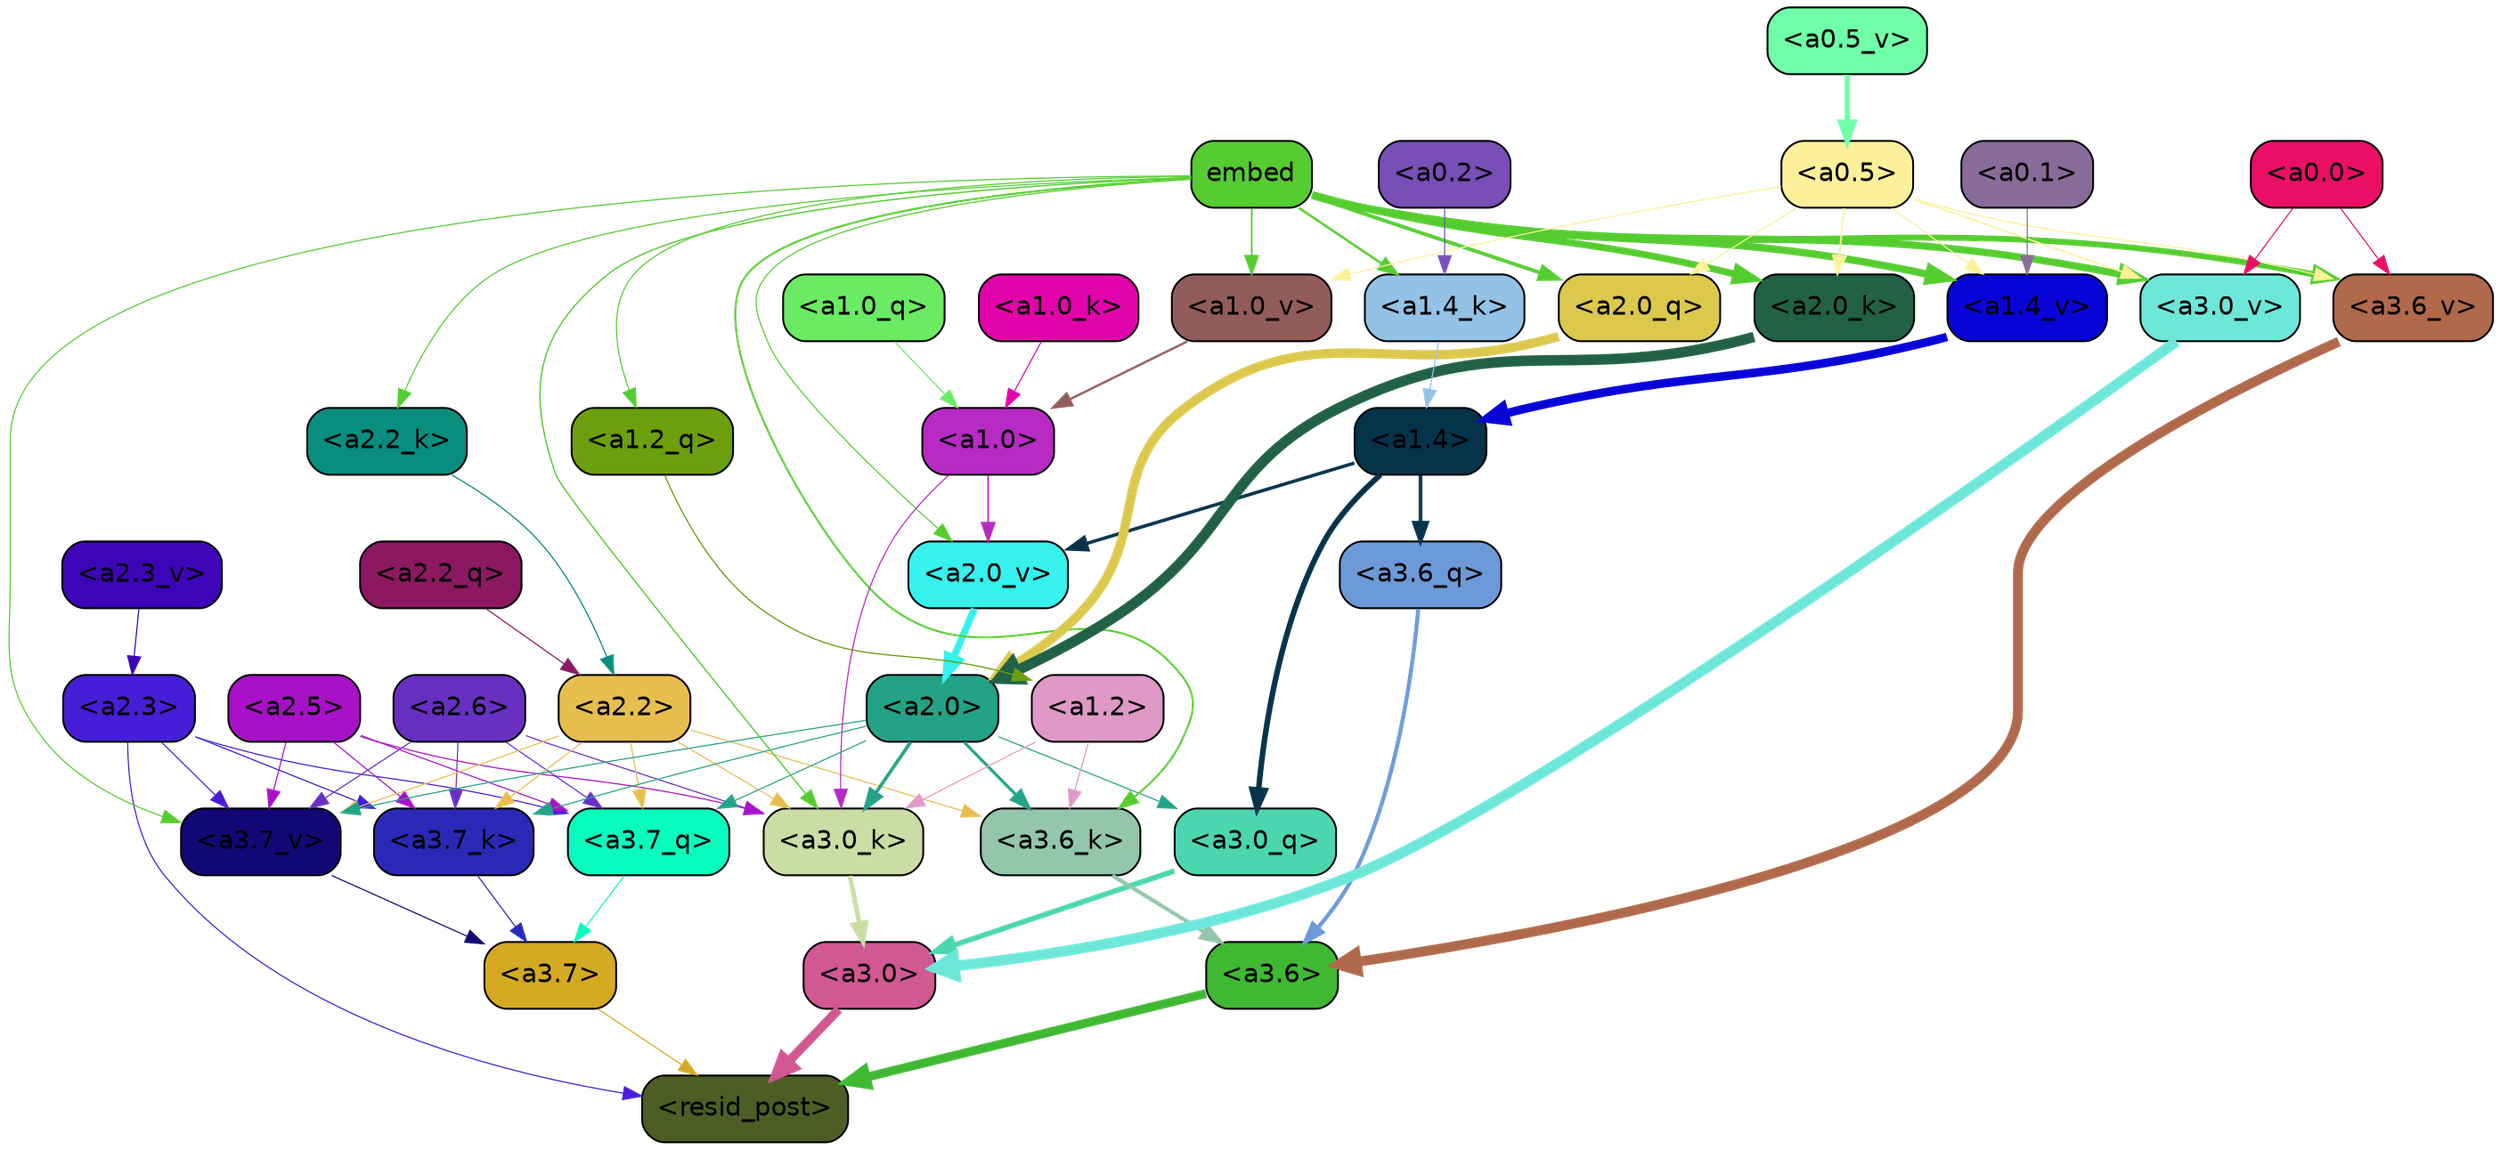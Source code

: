 strict digraph "" {
	graph [bgcolor=transparent,
		layout=dot,
		overlap=false,
		splines=true
	];
	"<a3.7>"	[color=black,
		fillcolor="#d4aa22",
		fontname=Helvetica,
		shape=box,
		style="filled, rounded"];
	"<resid_post>"	[color=black,
		fillcolor="#4d5d24",
		fontname=Helvetica,
		shape=box,
		style="filled, rounded"];
	"<a3.7>" -> "<resid_post>"	[color="#d4aa22",
		penwidth=0.6];
	"<a3.6>"	[color=black,
		fillcolor="#3fb832",
		fontname=Helvetica,
		shape=box,
		style="filled, rounded"];
	"<a3.6>" -> "<resid_post>"	[color="#3fb832",
		penwidth=4.751592040061951];
	"<a3.0>"	[color=black,
		fillcolor="#d25893",
		fontname=Helvetica,
		shape=box,
		style="filled, rounded"];
	"<a3.0>" -> "<resid_post>"	[color="#d25893",
		penwidth=4.904066681861877];
	"<a2.3>"	[color=black,
		fillcolor="#481dd8",
		fontname=Helvetica,
		shape=box,
		style="filled, rounded"];
	"<a2.3>" -> "<resid_post>"	[color="#481dd8",
		penwidth=0.6];
	"<a3.7_q>"	[color=black,
		fillcolor="#08fcbd",
		fontname=Helvetica,
		shape=box,
		style="filled, rounded"];
	"<a2.3>" -> "<a3.7_q>"	[color="#481dd8",
		penwidth=0.6];
	"<a3.7_k>"	[color=black,
		fillcolor="#2a29b7",
		fontname=Helvetica,
		shape=box,
		style="filled, rounded"];
	"<a2.3>" -> "<a3.7_k>"	[color="#481dd8",
		penwidth=0.6];
	"<a3.7_v>"	[color=black,
		fillcolor="#120875",
		fontname=Helvetica,
		shape=box,
		style="filled, rounded"];
	"<a2.3>" -> "<a3.7_v>"	[color="#481dd8",
		penwidth=0.6];
	"<a3.7_q>" -> "<a3.7>"	[color="#08fcbd",
		penwidth=0.6];
	"<a3.6_q>"	[color=black,
		fillcolor="#6c9ad8",
		fontname=Helvetica,
		shape=box,
		style="filled, rounded"];
	"<a3.6_q>" -> "<a3.6>"	[color="#6c9ad8",
		penwidth=2.160832464694977];
	"<a3.0_q>"	[color=black,
		fillcolor="#4cd6af",
		fontname=Helvetica,
		shape=box,
		style="filled, rounded"];
	"<a3.0_q>" -> "<a3.0>"	[color="#4cd6af",
		penwidth=2.870753765106201];
	"<a3.7_k>" -> "<a3.7>"	[color="#2a29b7",
		penwidth=0.6];
	"<a3.6_k>"	[color=black,
		fillcolor="#93c6aa",
		fontname=Helvetica,
		shape=box,
		style="filled, rounded"];
	"<a3.6_k>" -> "<a3.6>"	[color="#93c6aa",
		penwidth=2.13908451795578];
	"<a3.0_k>"	[color=black,
		fillcolor="#c9dda4",
		fontname=Helvetica,
		shape=box,
		style="filled, rounded"];
	"<a3.0_k>" -> "<a3.0>"	[color="#c9dda4",
		penwidth=2.520303964614868];
	"<a3.7_v>" -> "<a3.7>"	[color="#120875",
		penwidth=0.6];
	"<a3.6_v>"	[color=black,
		fillcolor="#b0694b",
		fontname=Helvetica,
		shape=box,
		style="filled, rounded"];
	"<a3.6_v>" -> "<a3.6>"	[color="#b0694b",
		penwidth=5.297133803367615];
	"<a3.0_v>"	[color=black,
		fillcolor="#6de7da",
		fontname=Helvetica,
		shape=box,
		style="filled, rounded"];
	"<a3.0_v>" -> "<a3.0>"	[color="#6de7da",
		penwidth=5.680712580680847];
	"<a2.6>"	[color=black,
		fillcolor="#6730c2",
		fontname=Helvetica,
		shape=box,
		style="filled, rounded"];
	"<a2.6>" -> "<a3.7_q>"	[color="#6730c2",
		penwidth=0.6];
	"<a2.6>" -> "<a3.7_k>"	[color="#6730c2",
		penwidth=0.6];
	"<a2.6>" -> "<a3.0_k>"	[color="#6730c2",
		penwidth=0.6];
	"<a2.6>" -> "<a3.7_v>"	[color="#6730c2",
		penwidth=0.6];
	"<a2.5>"	[color=black,
		fillcolor="#a911c8",
		fontname=Helvetica,
		shape=box,
		style="filled, rounded"];
	"<a2.5>" -> "<a3.7_q>"	[color="#a911c8",
		penwidth=0.6];
	"<a2.5>" -> "<a3.7_k>"	[color="#a911c8",
		penwidth=0.6];
	"<a2.5>" -> "<a3.0_k>"	[color="#a911c8",
		penwidth=0.6];
	"<a2.5>" -> "<a3.7_v>"	[color="#a911c8",
		penwidth=0.6];
	"<a2.2>"	[color=black,
		fillcolor="#e7be4e",
		fontname=Helvetica,
		shape=box,
		style="filled, rounded"];
	"<a2.2>" -> "<a3.7_q>"	[color="#e7be4e",
		penwidth=0.6];
	"<a2.2>" -> "<a3.7_k>"	[color="#e7be4e",
		penwidth=0.6];
	"<a2.2>" -> "<a3.6_k>"	[color="#e7be4e",
		penwidth=0.6];
	"<a2.2>" -> "<a3.0_k>"	[color="#e7be4e",
		penwidth=0.6];
	"<a2.2>" -> "<a3.7_v>"	[color="#e7be4e",
		penwidth=0.6];
	"<a2.0>"	[color=black,
		fillcolor="#24a287",
		fontname=Helvetica,
		shape=box,
		style="filled, rounded"];
	"<a2.0>" -> "<a3.7_q>"	[color="#24a287",
		penwidth=0.6];
	"<a2.0>" -> "<a3.0_q>"	[color="#24a287",
		penwidth=0.6];
	"<a2.0>" -> "<a3.7_k>"	[color="#24a287",
		penwidth=0.6];
	"<a2.0>" -> "<a3.6_k>"	[color="#24a287",
		penwidth=1.5897698998451233];
	"<a2.0>" -> "<a3.0_k>"	[color="#24a287",
		penwidth=1.8405593037605286];
	"<a2.0>" -> "<a3.7_v>"	[color="#24a287",
		penwidth=0.6];
	"<a1.4>"	[color=black,
		fillcolor="#05334a",
		fontname=Helvetica,
		shape=box,
		style="filled, rounded"];
	"<a1.4>" -> "<a3.6_q>"	[color="#05334a",
		penwidth=2.0260728895664215];
	"<a1.4>" -> "<a3.0_q>"	[color="#05334a",
		penwidth=3.0185627341270447];
	"<a2.0_v>"	[color=black,
		fillcolor="#36f1ed",
		fontname=Helvetica,
		shape=box,
		style="filled, rounded"];
	"<a1.4>" -> "<a2.0_v>"	[color="#05334a",
		penwidth=1.7970525026321411];
	"<a1.2>"	[color=black,
		fillcolor="#e099c6",
		fontname=Helvetica,
		shape=box,
		style="filled, rounded"];
	"<a1.2>" -> "<a3.6_k>"	[color="#e099c6",
		penwidth=0.6];
	"<a1.2>" -> "<a3.0_k>"	[color="#e099c6",
		penwidth=0.6];
	embed	[color=black,
		fillcolor="#55cc30",
		fontname=Helvetica,
		shape=box,
		style="filled, rounded"];
	embed -> "<a3.6_k>"	[color="#55cc30",
		penwidth=1.046662151813507];
	embed -> "<a3.0_k>"	[color="#55cc30",
		penwidth=0.6995279788970947];
	embed -> "<a3.7_v>"	[color="#55cc30",
		penwidth=0.6];
	embed -> "<a3.6_v>"	[color="#55cc30",
		penwidth=3.1840110421180725];
	embed -> "<a3.0_v>"	[color="#55cc30",
		penwidth=3.9005755856633186];
	"<a2.0_q>"	[color=black,
		fillcolor="#dbc84d",
		fontname=Helvetica,
		shape=box,
		style="filled, rounded"];
	embed -> "<a2.0_q>"	[color="#55cc30",
		penwidth=1.9669389724731445];
	"<a2.2_k>"	[color=black,
		fillcolor="#088d7f",
		fontname=Helvetica,
		shape=box,
		style="filled, rounded"];
	embed -> "<a2.2_k>"	[color="#55cc30",
		penwidth=0.6];
	"<a2.0_k>"	[color=black,
		fillcolor="#216145",
		fontname=Helvetica,
		shape=box,
		style="filled, rounded"];
	embed -> "<a2.0_k>"	[color="#55cc30",
		penwidth=3.6898754835128784];
	embed -> "<a2.0_v>"	[color="#55cc30",
		penwidth=0.6];
	"<a1.2_q>"	[color=black,
		fillcolor="#6b9f0d",
		fontname=Helvetica,
		shape=box,
		style="filled, rounded"];
	embed -> "<a1.2_q>"	[color="#55cc30",
		penwidth=0.6];
	"<a1.4_k>"	[color=black,
		fillcolor="#93c2e6",
		fontname=Helvetica,
		shape=box,
		style="filled, rounded"];
	embed -> "<a1.4_k>"	[color="#55cc30",
		penwidth=1.2758672684431076];
	"<a1.4_v>"	[color=black,
		fillcolor="#0804d8",
		fontname=Helvetica,
		shape=box,
		style="filled, rounded"];
	embed -> "<a1.4_v>"	[color="#55cc30",
		penwidth=3.992354243993759];
	"<a1.0_v>"	[color=black,
		fillcolor="#925c5a",
		fontname=Helvetica,
		shape=box,
		style="filled, rounded"];
	embed -> "<a1.0_v>"	[color="#55cc30",
		penwidth=0.8768336176872253];
	"<a1.0>"	[color=black,
		fillcolor="#b72ac4",
		fontname=Helvetica,
		shape=box,
		style="filled, rounded"];
	"<a1.0>" -> "<a3.0_k>"	[color="#b72ac4",
		penwidth=0.6];
	"<a1.0>" -> "<a2.0_v>"	[color="#b72ac4",
		penwidth=0.8836666345596313];
	"<a0.5>"	[color=black,
		fillcolor="#fcf19a",
		fontname=Helvetica,
		shape=box,
		style="filled, rounded"];
	"<a0.5>" -> "<a3.6_v>"	[color="#fcf19a",
		penwidth=0.6];
	"<a0.5>" -> "<a3.0_v>"	[color="#fcf19a",
		penwidth=0.8493617177009583];
	"<a0.5>" -> "<a2.0_q>"	[color="#fcf19a",
		penwidth=0.6];
	"<a0.5>" -> "<a2.0_k>"	[color="#fcf19a",
		penwidth=0.9942188858985901];
	"<a0.5>" -> "<a1.4_v>"	[color="#fcf19a",
		penwidth=0.6379710733890533];
	"<a0.5>" -> "<a1.0_v>"	[color="#fcf19a",
		penwidth=0.6];
	"<a0.0>"	[color=black,
		fillcolor="#eb0e67",
		fontname=Helvetica,
		shape=box,
		style="filled, rounded"];
	"<a0.0>" -> "<a3.6_v>"	[color="#eb0e67",
		penwidth=0.6];
	"<a0.0>" -> "<a3.0_v>"	[color="#eb0e67",
		penwidth=0.6];
	"<a2.2_q>"	[color=black,
		fillcolor="#8c1862",
		fontname=Helvetica,
		shape=box,
		style="filled, rounded"];
	"<a2.2_q>" -> "<a2.2>"	[color="#8c1862",
		penwidth=0.6];
	"<a2.0_q>" -> "<a2.0>"	[color="#dbc84d",
		penwidth=5.0040658712387085];
	"<a2.2_k>" -> "<a2.2>"	[color="#088d7f",
		penwidth=0.6304321400821209];
	"<a2.0_k>" -> "<a2.0>"	[color="#216145",
		penwidth=5.6445024609565735];
	"<a2.3_v>"	[color=black,
		fillcolor="#3d05b7",
		fontname=Helvetica,
		shape=box,
		style="filled, rounded"];
	"<a2.3_v>" -> "<a2.3>"	[color="#3d05b7",
		penwidth=0.6];
	"<a2.0_v>" -> "<a2.0>"	[color="#36f1ed",
		penwidth=3.781584322452545];
	"<a1.2_q>" -> "<a1.2>"	[color="#6b9f0d",
		penwidth=0.6481351256370544];
	"<a1.0_q>"	[color=black,
		fillcolor="#6bea64",
		fontname=Helvetica,
		shape=box,
		style="filled, rounded"];
	"<a1.0_q>" -> "<a1.0>"	[color="#6bea64",
		penwidth=0.6];
	"<a1.4_k>" -> "<a1.4>"	[color="#93c2e6",
		penwidth=0.6];
	"<a1.0_k>"	[color=black,
		fillcolor="#e303aa",
		fontname=Helvetica,
		shape=box,
		style="filled, rounded"];
	"<a1.0_k>" -> "<a1.0>"	[color="#e303aa",
		penwidth=0.6];
	"<a1.4_v>" -> "<a1.4>"	[color="#0804d8",
		penwidth=4.602061748504639];
	"<a1.0_v>" -> "<a1.0>"	[color="#925c5a",
		penwidth=1.227757602930069];
	"<a0.2>"	[color=black,
		fillcolor="#784eb7",
		fontname=Helvetica,
		shape=box,
		style="filled, rounded"];
	"<a0.2>" -> "<a1.4_k>"	[color="#784eb7",
		penwidth=0.6];
	"<a0.1>"	[color=black,
		fillcolor="#896b99",
		fontname=Helvetica,
		shape=box,
		style="filled, rounded"];
	"<a0.1>" -> "<a1.4_v>"	[color="#896b99",
		penwidth=0.6];
	"<a0.5_v>"	[color=black,
		fillcolor="#70ffa8",
		fontname=Helvetica,
		shape=box,
		style="filled, rounded"];
	"<a0.5_v>" -> "<a0.5>"	[color="#70ffa8",
		penwidth=2.9687485098838806];
}
